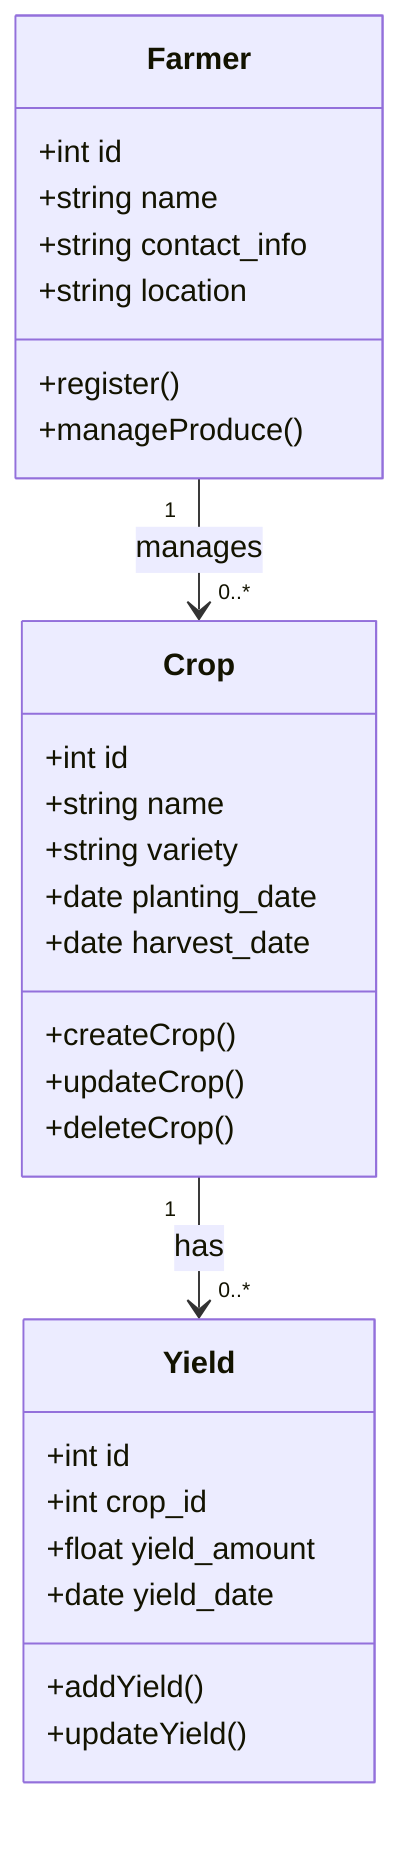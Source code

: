 classDiagram
    class Crop {
        +int id
        +string name
        +string variety
        +date planting_date
        +date harvest_date
        +createCrop()
        +updateCrop()
        +deleteCrop()
    }

    class Yield {
        +int id
        +int crop_id
        +float yield_amount
        +date yield_date
        +addYield()
        +updateYield()
    }

    class Farmer {
        +int id
        +string name
        +string contact_info
        +string location
        +register()
        +manageProduce()
    }

    Crop "1" --> "0..*" Yield : has
    Farmer "1" --> "0..*" Crop : manages